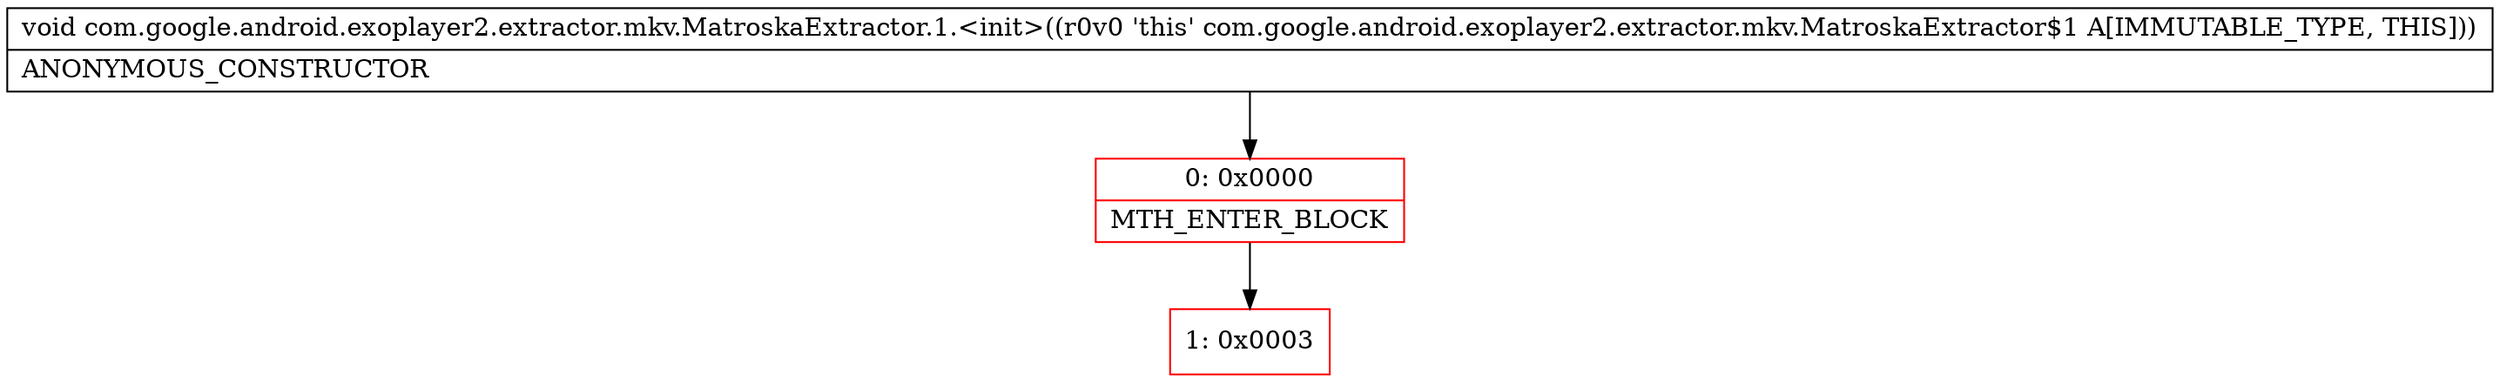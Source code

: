 digraph "CFG forcom.google.android.exoplayer2.extractor.mkv.MatroskaExtractor.1.\<init\>()V" {
subgraph cluster_Region_930086038 {
label = "R(0)";
node [shape=record,color=blue];
}
Node_0 [shape=record,color=red,label="{0\:\ 0x0000|MTH_ENTER_BLOCK\l}"];
Node_1 [shape=record,color=red,label="{1\:\ 0x0003}"];
MethodNode[shape=record,label="{void com.google.android.exoplayer2.extractor.mkv.MatroskaExtractor.1.\<init\>((r0v0 'this' com.google.android.exoplayer2.extractor.mkv.MatroskaExtractor$1 A[IMMUTABLE_TYPE, THIS]))  | ANONYMOUS_CONSTRUCTOR\l}"];
MethodNode -> Node_0;
Node_0 -> Node_1;
}

